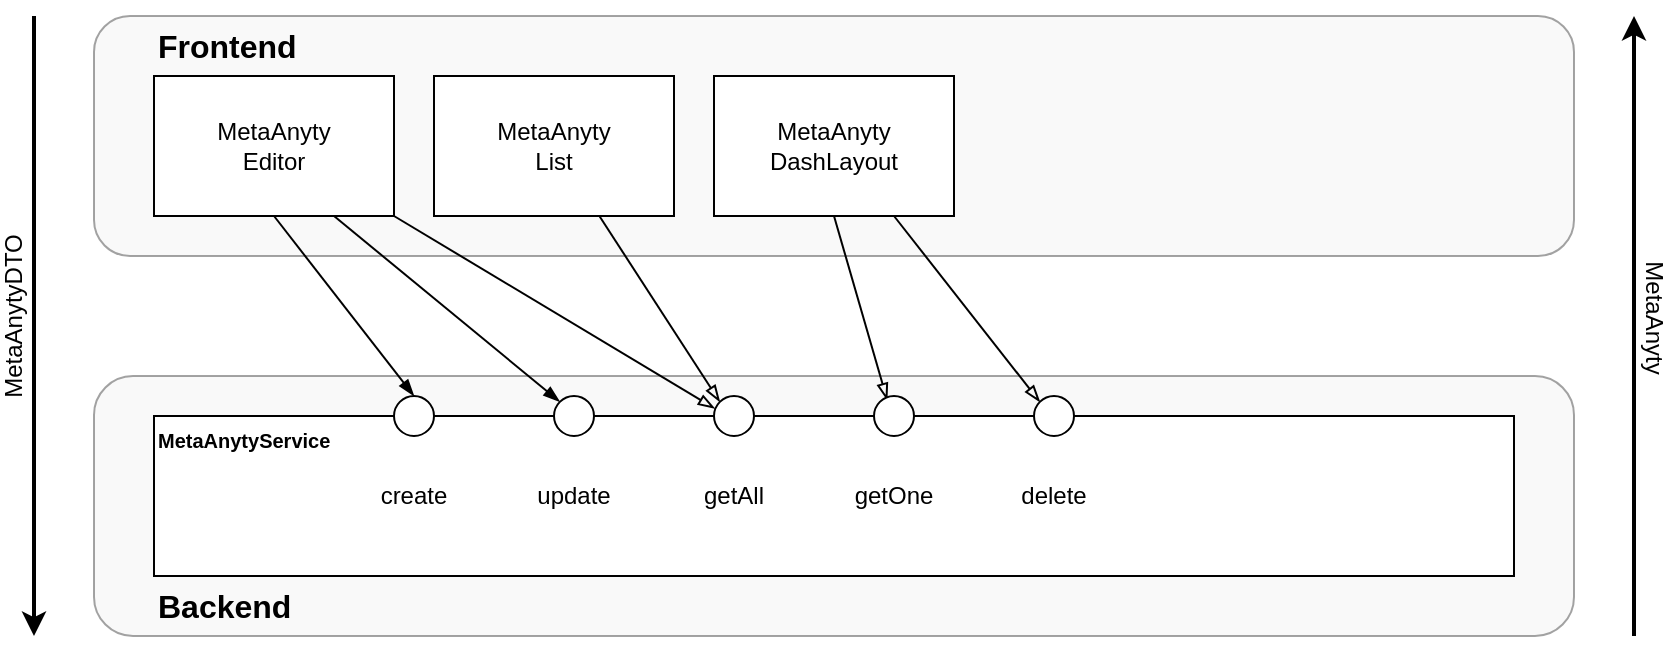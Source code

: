 <mxfile version="14.5.10" type="device"><diagram id="Sz2tX3uEXwAvY9TGqOIN" name="Page-1"><mxGraphModel dx="982" dy="539" grid="1" gridSize="10" guides="1" tooltips="1" connect="1" arrows="1" fold="1" page="1" pageScale="1" pageWidth="1200" pageHeight="1920" math="0" shadow="0"><root><mxCell id="0"/><mxCell id="1" parent="0"/><mxCell id="M328VrvEJAwOh1WbKirj-3" value="" style="rounded=1;whiteSpace=wrap;html=1;opacity=60;fillColor=#f5f5f5;strokeColor=#666666;fontColor=#333333;" vertex="1" parent="1"><mxGeometry x="190" y="370" width="740" height="120" as="geometry"/></mxCell><mxCell id="M328VrvEJAwOh1WbKirj-4" value="" style="rounded=1;whiteSpace=wrap;html=1;fillColor=#f5f5f5;strokeColor=#666666;fontColor=#333333;opacity=60;" vertex="1" parent="1"><mxGeometry x="190" y="550" width="740" height="130" as="geometry"/></mxCell><mxCell id="M328VrvEJAwOh1WbKirj-25" style="edgeStyle=none;rounded=0;orthogonalLoop=1;jettySize=auto;html=1;entryX=0.019;entryY=0.312;entryDx=0;entryDy=0;fontSize=12;endArrow=blockThin;endFill=0;strokeWidth=1;entryPerimeter=0;" edge="1" parent="1" target="M328VrvEJAwOh1WbKirj-9"><mxGeometry relative="1" as="geometry"><mxPoint x="340" y="470" as="sourcePoint"/></mxGeometry></mxCell><mxCell id="M328VrvEJAwOh1WbKirj-26" style="edgeStyle=none;rounded=0;orthogonalLoop=1;jettySize=auto;html=1;exitX=0.5;exitY=1;exitDx=0;exitDy=0;entryX=0.5;entryY=0;entryDx=0;entryDy=0;fontSize=12;endArrow=blockThin;endFill=1;strokeWidth=1;" edge="1" parent="1" source="M328VrvEJAwOh1WbKirj-5" target="M328VrvEJAwOh1WbKirj-11"><mxGeometry relative="1" as="geometry"/></mxCell><mxCell id="M328VrvEJAwOh1WbKirj-33" style="edgeStyle=none;rounded=0;orthogonalLoop=1;jettySize=auto;html=1;exitX=0.75;exitY=1;exitDx=0;exitDy=0;entryX=0;entryY=0;entryDx=0;entryDy=0;fontSize=12;endArrow=blockThin;endFill=1;strokeWidth=1;" edge="1" parent="1" source="M328VrvEJAwOh1WbKirj-5" target="M328VrvEJAwOh1WbKirj-12"><mxGeometry relative="1" as="geometry"/></mxCell><mxCell id="M328VrvEJAwOh1WbKirj-5" value="MetaAnyty&lt;br&gt;Editor" style="rounded=0;whiteSpace=wrap;html=1;" vertex="1" parent="1"><mxGeometry x="220" y="400" width="120" height="70" as="geometry"/></mxCell><mxCell id="M328VrvEJAwOh1WbKirj-6" value="" style="rounded=0;whiteSpace=wrap;html=1;" vertex="1" parent="1"><mxGeometry x="220" y="570" width="680" height="80" as="geometry"/></mxCell><mxCell id="M328VrvEJAwOh1WbKirj-23" style="edgeStyle=none;rounded=0;orthogonalLoop=1;jettySize=auto;html=1;entryX=0;entryY=0;entryDx=0;entryDy=0;fontSize=12;endArrow=blockThin;endFill=0;strokeWidth=1;" edge="1" parent="1" source="M328VrvEJAwOh1WbKirj-7" target="M328VrvEJAwOh1WbKirj-9"><mxGeometry relative="1" as="geometry"/></mxCell><mxCell id="M328VrvEJAwOh1WbKirj-7" value="MetaAnyty&lt;br&gt;List" style="rounded=0;whiteSpace=wrap;html=1;" vertex="1" parent="1"><mxGeometry x="360" y="400" width="120" height="70" as="geometry"/></mxCell><mxCell id="M328VrvEJAwOh1WbKirj-32" style="edgeStyle=none;rounded=0;orthogonalLoop=1;jettySize=auto;html=1;exitX=0.5;exitY=1;exitDx=0;exitDy=0;entryX=0.329;entryY=0.098;entryDx=0;entryDy=0;fontSize=12;endArrow=blockThin;endFill=0;strokeWidth=1;entryPerimeter=0;" edge="1" parent="1" source="M328VrvEJAwOh1WbKirj-8" target="M328VrvEJAwOh1WbKirj-10"><mxGeometry relative="1" as="geometry"/></mxCell><mxCell id="M328VrvEJAwOh1WbKirj-34" style="edgeStyle=none;rounded=0;orthogonalLoop=1;jettySize=auto;html=1;exitX=0.75;exitY=1;exitDx=0;exitDy=0;entryX=0;entryY=0;entryDx=0;entryDy=0;fontSize=12;endArrow=blockThin;endFill=0;strokeWidth=1;" edge="1" parent="1" source="M328VrvEJAwOh1WbKirj-8" target="M328VrvEJAwOh1WbKirj-20"><mxGeometry relative="1" as="geometry"/></mxCell><mxCell id="M328VrvEJAwOh1WbKirj-8" value="MetaAnyty&lt;br&gt;DashLayout" style="rounded=0;whiteSpace=wrap;html=1;" vertex="1" parent="1"><mxGeometry x="500" y="400" width="120" height="70" as="geometry"/></mxCell><mxCell id="M328VrvEJAwOh1WbKirj-9" value="" style="ellipse;whiteSpace=wrap;html=1;aspect=fixed;" vertex="1" parent="1"><mxGeometry x="500" y="560" width="20" height="20" as="geometry"/></mxCell><mxCell id="M328VrvEJAwOh1WbKirj-10" value="" style="ellipse;whiteSpace=wrap;html=1;aspect=fixed;" vertex="1" parent="1"><mxGeometry x="580" y="560" width="20" height="20" as="geometry"/></mxCell><mxCell id="M328VrvEJAwOh1WbKirj-11" value="" style="ellipse;whiteSpace=wrap;html=1;aspect=fixed;" vertex="1" parent="1"><mxGeometry x="340" y="560" width="20" height="20" as="geometry"/></mxCell><mxCell id="M328VrvEJAwOh1WbKirj-12" value="" style="ellipse;whiteSpace=wrap;html=1;aspect=fixed;" vertex="1" parent="1"><mxGeometry x="420" y="560" width="20" height="20" as="geometry"/></mxCell><mxCell id="M328VrvEJAwOh1WbKirj-13" value="Backend" style="text;html=1;strokeColor=none;fillColor=none;align=left;verticalAlign=middle;whiteSpace=wrap;rounded=0;fontSize=16;fontStyle=1" vertex="1" parent="1"><mxGeometry x="220" y="650" width="150" height="30" as="geometry"/></mxCell><mxCell id="M328VrvEJAwOh1WbKirj-14" value="Frontend" style="text;html=1;strokeColor=none;fillColor=none;align=left;verticalAlign=middle;whiteSpace=wrap;rounded=0;fontSize=16;fontStyle=1" vertex="1" parent="1"><mxGeometry x="220" y="370" width="150" height="30" as="geometry"/></mxCell><mxCell id="M328VrvEJAwOh1WbKirj-15" value="&lt;font size=&quot;1&quot;&gt;MetaAnytyService&lt;/font&gt;" style="text;html=1;strokeColor=none;fillColor=none;align=left;verticalAlign=middle;whiteSpace=wrap;rounded=0;fontSize=16;fontStyle=1" vertex="1" parent="1"><mxGeometry x="220" y="570" width="150" height="20" as="geometry"/></mxCell><mxCell id="M328VrvEJAwOh1WbKirj-16" value="getAll" style="text;html=1;strokeColor=none;fillColor=none;align=center;verticalAlign=middle;whiteSpace=wrap;rounded=0;fontSize=12;" vertex="1" parent="1"><mxGeometry x="490" y="600" width="40" height="20" as="geometry"/></mxCell><mxCell id="M328VrvEJAwOh1WbKirj-17" value="getOne" style="text;html=1;strokeColor=none;fillColor=none;align=center;verticalAlign=middle;whiteSpace=wrap;rounded=0;fontSize=12;" vertex="1" parent="1"><mxGeometry x="570" y="600" width="40" height="20" as="geometry"/></mxCell><mxCell id="M328VrvEJAwOh1WbKirj-18" value="delete" style="text;html=1;strokeColor=none;fillColor=none;align=center;verticalAlign=middle;whiteSpace=wrap;rounded=0;fontSize=12;" vertex="1" parent="1"><mxGeometry x="650" y="600" width="40" height="20" as="geometry"/></mxCell><mxCell id="M328VrvEJAwOh1WbKirj-19" value="update" style="text;html=1;strokeColor=none;fillColor=none;align=center;verticalAlign=middle;whiteSpace=wrap;rounded=0;fontSize=12;" vertex="1" parent="1"><mxGeometry x="410" y="600" width="40" height="20" as="geometry"/></mxCell><mxCell id="M328VrvEJAwOh1WbKirj-20" value="" style="ellipse;whiteSpace=wrap;html=1;aspect=fixed;" vertex="1" parent="1"><mxGeometry x="660" y="560" width="20" height="20" as="geometry"/></mxCell><mxCell id="M328VrvEJAwOh1WbKirj-21" value="create" style="text;html=1;strokeColor=none;fillColor=none;align=center;verticalAlign=middle;whiteSpace=wrap;rounded=0;fontSize=12;" vertex="1" parent="1"><mxGeometry x="330" y="600" width="40" height="20" as="geometry"/></mxCell><mxCell id="M328VrvEJAwOh1WbKirj-28" value="" style="endArrow=classic;html=1;fontSize=12;strokeWidth=2;" edge="1" parent="1"><mxGeometry width="50" height="50" relative="1" as="geometry"><mxPoint x="160" y="370" as="sourcePoint"/><mxPoint x="160" y="680" as="targetPoint"/></mxGeometry></mxCell><mxCell id="M328VrvEJAwOh1WbKirj-30" value="MetaAnytyDTO" style="edgeLabel;html=1;align=center;verticalAlign=middle;resizable=0;points=[];fontSize=12;rotation=-90;" vertex="1" connectable="0" parent="M328VrvEJAwOh1WbKirj-28"><mxGeometry x="-0.05" y="-2" relative="1" as="geometry"><mxPoint x="-8" y="3" as="offset"/></mxGeometry></mxCell><mxCell id="M328VrvEJAwOh1WbKirj-29" value="" style="endArrow=classic;html=1;fontSize=12;strokeWidth=2;" edge="1" parent="1"><mxGeometry width="50" height="50" relative="1" as="geometry"><mxPoint x="960" y="680" as="sourcePoint"/><mxPoint x="960" y="370" as="targetPoint"/></mxGeometry></mxCell><mxCell id="M328VrvEJAwOh1WbKirj-31" value="MetaAnyty" style="edgeLabel;html=1;align=center;verticalAlign=middle;resizable=0;points=[];fontSize=12;rotation=90;" vertex="1" connectable="0" parent="M328VrvEJAwOh1WbKirj-29"><mxGeometry x="-0.039" relative="1" as="geometry"><mxPoint x="10" y="-11" as="offset"/></mxGeometry></mxCell></root></mxGraphModel></diagram></mxfile>